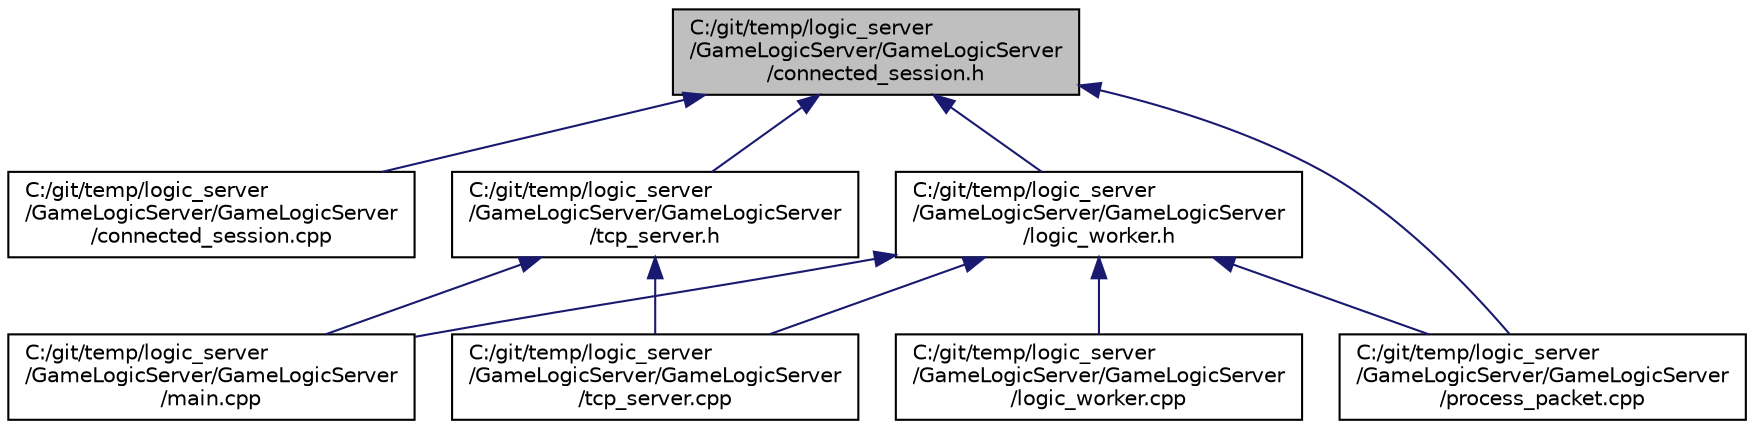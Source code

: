digraph "C:/git/temp/logic_server/GameLogicServer/GameLogicServer/connected_session.h"
{
  edge [fontname="Helvetica",fontsize="10",labelfontname="Helvetica",labelfontsize="10"];
  node [fontname="Helvetica",fontsize="10",shape=record];
  Node48 [label="C:/git/temp/logic_server\l/GameLogicServer/GameLogicServer\l/connected_session.h",height=0.2,width=0.4,color="black", fillcolor="grey75", style="filled", fontcolor="black"];
  Node48 -> Node49 [dir="back",color="midnightblue",fontsize="10",style="solid",fontname="Helvetica"];
  Node49 [label="C:/git/temp/logic_server\l/GameLogicServer/GameLogicServer\l/connected_session.cpp",height=0.2,width=0.4,color="black", fillcolor="white", style="filled",URL="$connected__session_8cpp.html"];
  Node48 -> Node50 [dir="back",color="midnightblue",fontsize="10",style="solid",fontname="Helvetica"];
  Node50 [label="C:/git/temp/logic_server\l/GameLogicServer/GameLogicServer\l/logic_worker.h",height=0.2,width=0.4,color="black", fillcolor="white", style="filled",URL="$logic__worker_8h.html"];
  Node50 -> Node51 [dir="back",color="midnightblue",fontsize="10",style="solid",fontname="Helvetica"];
  Node51 [label="C:/git/temp/logic_server\l/GameLogicServer/GameLogicServer\l/logic_worker.cpp",height=0.2,width=0.4,color="black", fillcolor="white", style="filled",URL="$logic__worker_8cpp.html"];
  Node50 -> Node52 [dir="back",color="midnightblue",fontsize="10",style="solid",fontname="Helvetica"];
  Node52 [label="C:/git/temp/logic_server\l/GameLogicServer/GameLogicServer\l/main.cpp",height=0.2,width=0.4,color="black", fillcolor="white", style="filled",URL="$main_8cpp.html"];
  Node50 -> Node53 [dir="back",color="midnightblue",fontsize="10",style="solid",fontname="Helvetica"];
  Node53 [label="C:/git/temp/logic_server\l/GameLogicServer/GameLogicServer\l/process_packet.cpp",height=0.2,width=0.4,color="black", fillcolor="white", style="filled",URL="$process__packet_8cpp.html"];
  Node50 -> Node54 [dir="back",color="midnightblue",fontsize="10",style="solid",fontname="Helvetica"];
  Node54 [label="C:/git/temp/logic_server\l/GameLogicServer/GameLogicServer\l/tcp_server.cpp",height=0.2,width=0.4,color="black", fillcolor="white", style="filled",URL="$tcp__server_8cpp.html"];
  Node48 -> Node55 [dir="back",color="midnightblue",fontsize="10",style="solid",fontname="Helvetica"];
  Node55 [label="C:/git/temp/logic_server\l/GameLogicServer/GameLogicServer\l/tcp_server.h",height=0.2,width=0.4,color="black", fillcolor="white", style="filled",URL="$tcp__server_8h.html"];
  Node55 -> Node52 [dir="back",color="midnightblue",fontsize="10",style="solid",fontname="Helvetica"];
  Node55 -> Node54 [dir="back",color="midnightblue",fontsize="10",style="solid",fontname="Helvetica"];
  Node48 -> Node53 [dir="back",color="midnightblue",fontsize="10",style="solid",fontname="Helvetica"];
}
